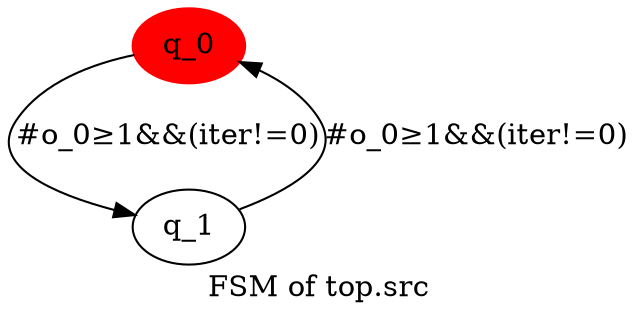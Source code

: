 digraph G {
graph [label="FSM of top.src"]
0[color="red" label="q_0" style="filled"];
1[label="q_1"];
0->1 [label="#o_0≥1&&(iter!=0)"];
1->0 [label="#o_0≥1&&(iter!=0)"];
}
digraph G {
graph [label="FSM of top.snk"]
0[color="red" label="q_0" style="filled"];
0->0 [label="#i_0≥1"];
}
